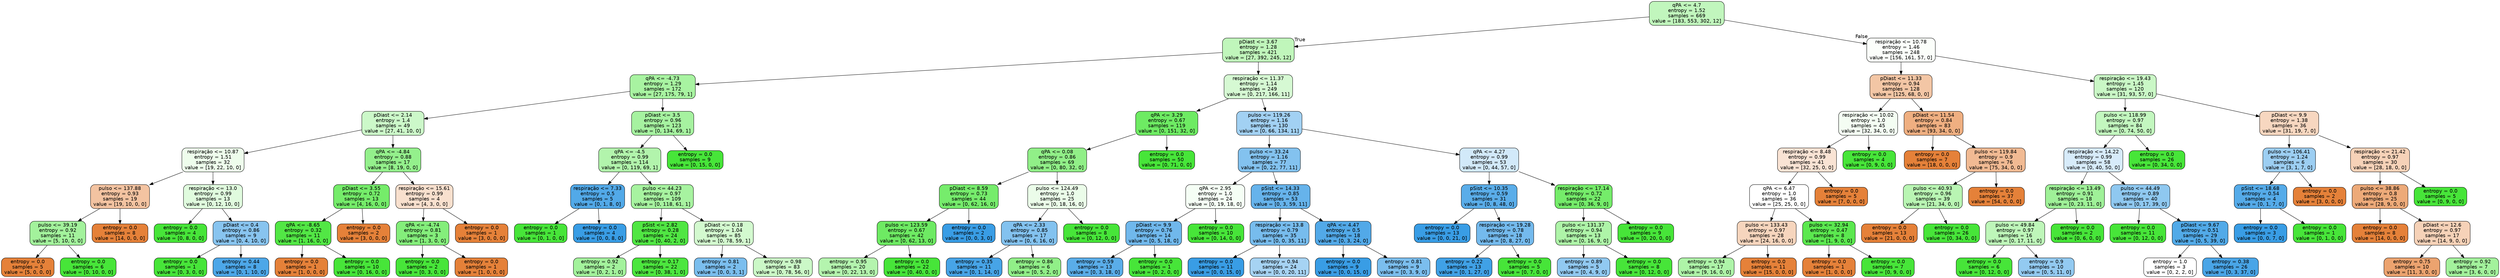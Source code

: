 digraph Tree {
node [shape=box, style="filled, rounded", color="black", fontname="helvetica"] ;
edge [fontname="helvetica"] ;
0 [label="qPA <= 4.7\nentropy = 1.52\nsamples = 669\nvalue = [183, 553, 302, 12]", fillcolor="#c1f6bd"] ;
1 [label="pDiast <= 3.67\nentropy = 1.28\nsamples = 421\nvalue = [27, 392, 245, 12]", fillcolor="#c0f6bb"] ;
0 -> 1 [labeldistance=2.5, labelangle=45, headlabel="True"] ;
2 [label="qPA <= -4.73\nentropy = 1.29\nsamples = 172\nvalue = [27, 175, 79, 1]", fillcolor="#a8f3a1"] ;
1 -> 2 ;
3 [label="pDiast <= 2.14\nentropy = 1.4\nsamples = 49\nvalue = [27, 41, 10, 0]", fillcolor="#ccf8c9"] ;
2 -> 3 ;
4 [label="respiração <= 10.87\nentropy = 1.51\nsamples = 32\nvalue = [19, 22, 10, 0]", fillcolor="#eefdec"] ;
3 -> 4 ;
5 [label="pulso <= 137.88\nentropy = 0.93\nsamples = 19\nvalue = [19, 10, 0, 0]", fillcolor="#f3c3a1"] ;
4 -> 5 ;
6 [label="pulso <= 39.19\nentropy = 0.92\nsamples = 11\nvalue = [5, 10, 0, 0]", fillcolor="#a3f29c"] ;
5 -> 6 ;
7 [label="entropy = 0.0\nsamples = 5\nvalue = [5, 0, 0, 0]", fillcolor="#e58139"] ;
6 -> 7 ;
8 [label="entropy = 0.0\nsamples = 6\nvalue = [0, 10, 0, 0]", fillcolor="#47e539"] ;
6 -> 8 ;
9 [label="entropy = 0.0\nsamples = 8\nvalue = [14, 0, 0, 0]", fillcolor="#e58139"] ;
5 -> 9 ;
10 [label="respiração <= 13.0\nentropy = 0.99\nsamples = 13\nvalue = [0, 12, 10, 0]", fillcolor="#e0fbde"] ;
4 -> 10 ;
11 [label="entropy = 0.0\nsamples = 4\nvalue = [0, 8, 0, 0]", fillcolor="#47e539"] ;
10 -> 11 ;
12 [label="pDiast <= 0.4\nentropy = 0.86\nsamples = 9\nvalue = [0, 4, 10, 0]", fillcolor="#88c4ef"] ;
10 -> 12 ;
13 [label="entropy = 0.0\nsamples = 1\nvalue = [0, 3, 0, 0]", fillcolor="#47e539"] ;
12 -> 13 ;
14 [label="entropy = 0.44\nsamples = 8\nvalue = [0, 1, 10, 0]", fillcolor="#4da7e8"] ;
12 -> 14 ;
15 [label="qPA <= -4.84\nentropy = 0.88\nsamples = 17\nvalue = [8, 19, 0, 0]", fillcolor="#94f08c"] ;
3 -> 15 ;
16 [label="pDiast <= 3.55\nentropy = 0.72\nsamples = 13\nvalue = [4, 16, 0, 0]", fillcolor="#75ec6a"] ;
15 -> 16 ;
17 [label="qPA <= -8.65\nentropy = 0.32\nsamples = 11\nvalue = [1, 16, 0, 0]", fillcolor="#52e745"] ;
16 -> 17 ;
18 [label="entropy = 0.0\nsamples = 1\nvalue = [1, 0, 0, 0]", fillcolor="#e58139"] ;
17 -> 18 ;
19 [label="entropy = 0.0\nsamples = 10\nvalue = [0, 16, 0, 0]", fillcolor="#47e539"] ;
17 -> 19 ;
20 [label="entropy = 0.0\nsamples = 2\nvalue = [3, 0, 0, 0]", fillcolor="#e58139"] ;
16 -> 20 ;
21 [label="respiração <= 15.61\nentropy = 0.99\nsamples = 4\nvalue = [4, 3, 0, 0]", fillcolor="#f8e0ce"] ;
15 -> 21 ;
22 [label="qPA <= -4.74\nentropy = 0.81\nsamples = 3\nvalue = [1, 3, 0, 0]", fillcolor="#84ee7b"] ;
21 -> 22 ;
23 [label="entropy = 0.0\nsamples = 2\nvalue = [0, 3, 0, 0]", fillcolor="#47e539"] ;
22 -> 23 ;
24 [label="entropy = 0.0\nsamples = 1\nvalue = [1, 0, 0, 0]", fillcolor="#e58139"] ;
22 -> 24 ;
25 [label="entropy = 0.0\nsamples = 1\nvalue = [3, 0, 0, 0]", fillcolor="#e58139"] ;
21 -> 25 ;
26 [label="pDiast <= 3.5\nentropy = 0.96\nsamples = 123\nvalue = [0, 134, 69, 1]", fillcolor="#a6f2a0"] ;
2 -> 26 ;
27 [label="qPA <= -4.5\nentropy = 0.99\nsamples = 114\nvalue = [0, 119, 69, 1]", fillcolor="#b2f4ac"] ;
26 -> 27 ;
28 [label="respiração <= 7.33\nentropy = 0.5\nsamples = 5\nvalue = [0, 1, 8, 0]", fillcolor="#52a9e8"] ;
27 -> 28 ;
29 [label="entropy = 0.0\nsamples = 1\nvalue = [0, 1, 0, 0]", fillcolor="#47e539"] ;
28 -> 29 ;
30 [label="entropy = 0.0\nsamples = 4\nvalue = [0, 0, 8, 0]", fillcolor="#399de5"] ;
28 -> 30 ;
31 [label="pulso <= 44.23\nentropy = 0.97\nsamples = 109\nvalue = [0, 118, 61, 1]", fillcolor="#a7f3a0"] ;
27 -> 31 ;
32 [label="pSist <= 2.82\nentropy = 0.28\nsamples = 24\nvalue = [0, 40, 2, 0]", fillcolor="#50e643"] ;
31 -> 32 ;
33 [label="entropy = 0.92\nsamples = 2\nvalue = [0, 2, 1, 0]", fillcolor="#a3f29c"] ;
32 -> 33 ;
34 [label="entropy = 0.17\nsamples = 22\nvalue = [0, 38, 1, 0]", fillcolor="#4ce63e"] ;
32 -> 34 ;
35 [label="pDiast <= 0.18\nentropy = 1.04\nsamples = 85\nvalue = [0, 78, 59, 1]", fillcolor="#d3f9cf"] ;
31 -> 35 ;
36 [label="entropy = 0.81\nsamples = 2\nvalue = [0, 0, 3, 1]", fillcolor="#7bbeee"] ;
35 -> 36 ;
37 [label="entropy = 0.98\nsamples = 83\nvalue = [0, 78, 56, 0]", fillcolor="#cbf8c7"] ;
35 -> 37 ;
38 [label="entropy = 0.0\nsamples = 9\nvalue = [0, 15, 0, 0]", fillcolor="#47e539"] ;
26 -> 38 ;
39 [label="respiração <= 11.37\nentropy = 1.14\nsamples = 249\nvalue = [0, 217, 166, 11]", fillcolor="#d6f9d3"] ;
1 -> 39 ;
40 [label="qPA <= 3.29\nentropy = 0.67\nsamples = 119\nvalue = [0, 151, 32, 0]", fillcolor="#6eeb63"] ;
39 -> 40 ;
41 [label="qPA <= 0.08\nentropy = 0.86\nsamples = 69\nvalue = [0, 80, 32, 0]", fillcolor="#91ef88"] ;
40 -> 41 ;
42 [label="pDiast <= 8.59\nentropy = 0.73\nsamples = 44\nvalue = [0, 62, 16, 0]", fillcolor="#76ec6c"] ;
41 -> 42 ;
43 [label="pulso <= 123.59\nentropy = 0.67\nsamples = 42\nvalue = [0, 62, 13, 0]", fillcolor="#6eea63"] ;
42 -> 43 ;
44 [label="entropy = 0.95\nsamples = 20\nvalue = [0, 22, 13, 0]", fillcolor="#b4f4ae"] ;
43 -> 44 ;
45 [label="entropy = 0.0\nsamples = 22\nvalue = [0, 40, 0, 0]", fillcolor="#47e539"] ;
43 -> 45 ;
46 [label="entropy = 0.0\nsamples = 2\nvalue = [0, 0, 3, 0]", fillcolor="#399de5"] ;
42 -> 46 ;
47 [label="pulso <= 124.49\nentropy = 1.0\nsamples = 25\nvalue = [0, 18, 16, 0]", fillcolor="#ebfce9"] ;
41 -> 47 ;
48 [label="qPA <= 2.33\nentropy = 0.85\nsamples = 17\nvalue = [0, 6, 16, 0]", fillcolor="#83c2ef"] ;
47 -> 48 ;
49 [label="entropy = 0.35\nsamples = 11\nvalue = [0, 1, 14, 0]", fillcolor="#47a4e7"] ;
48 -> 49 ;
50 [label="entropy = 0.86\nsamples = 6\nvalue = [0, 5, 2, 0]", fillcolor="#91ef88"] ;
48 -> 50 ;
51 [label="entropy = 0.0\nsamples = 8\nvalue = [0, 12, 0, 0]", fillcolor="#47e539"] ;
47 -> 51 ;
52 [label="entropy = 0.0\nsamples = 50\nvalue = [0, 71, 0, 0]", fillcolor="#47e539"] ;
40 -> 52 ;
53 [label="pulso <= 119.26\nentropy = 1.16\nsamples = 130\nvalue = [0, 66, 134, 11]", fillcolor="#a2d1f3"] ;
39 -> 53 ;
54 [label="pulso <= 33.24\nentropy = 1.16\nsamples = 77\nvalue = [0, 22, 77, 11]", fillcolor="#83c2ef"] ;
53 -> 54 ;
55 [label="qPA <= 2.95\nentropy = 1.0\nsamples = 24\nvalue = [0, 19, 18, 0]", fillcolor="#f5fef5"] ;
54 -> 55 ;
56 [label="pDiast <= 9.9\nentropy = 0.76\nsamples = 14\nvalue = [0, 5, 18, 0]", fillcolor="#70b8ec"] ;
55 -> 56 ;
57 [label="entropy = 0.59\nsamples = 13\nvalue = [0, 3, 18, 0]", fillcolor="#5aade9"] ;
56 -> 57 ;
58 [label="entropy = 0.0\nsamples = 1\nvalue = [0, 2, 0, 0]", fillcolor="#47e539"] ;
56 -> 58 ;
59 [label="entropy = 0.0\nsamples = 10\nvalue = [0, 14, 0, 0]", fillcolor="#47e539"] ;
55 -> 59 ;
60 [label="pSist <= 14.33\nentropy = 0.85\nsamples = 53\nvalue = [0, 3, 59, 11]", fillcolor="#66b3eb"] ;
54 -> 60 ;
61 [label="respiração <= 13.8\nentropy = 0.79\nsamples = 35\nvalue = [0, 0, 35, 11]", fillcolor="#77bced"] ;
60 -> 61 ;
62 [label="entropy = 0.0\nsamples = 11\nvalue = [0, 0, 15, 0]", fillcolor="#399de5"] ;
61 -> 62 ;
63 [label="entropy = 0.94\nsamples = 24\nvalue = [0, 0, 20, 11]", fillcolor="#a6d3f3"] ;
61 -> 63 ;
64 [label="qPA <= 4.47\nentropy = 0.5\nsamples = 18\nvalue = [0, 3, 24, 0]", fillcolor="#52a9e8"] ;
60 -> 64 ;
65 [label="entropy = 0.0\nsamples = 9\nvalue = [0, 0, 15, 0]", fillcolor="#399de5"] ;
64 -> 65 ;
66 [label="entropy = 0.81\nsamples = 9\nvalue = [0, 3, 9, 0]", fillcolor="#7bbeee"] ;
64 -> 66 ;
67 [label="qPA <= 4.27\nentropy = 0.99\nsamples = 53\nvalue = [0, 44, 57, 0]", fillcolor="#d2e9f9"] ;
53 -> 67 ;
68 [label="pSist <= 10.35\nentropy = 0.59\nsamples = 31\nvalue = [0, 8, 48, 0]", fillcolor="#5aade9"] ;
67 -> 68 ;
69 [label="entropy = 0.0\nsamples = 13\nvalue = [0, 0, 21, 0]", fillcolor="#399de5"] ;
68 -> 69 ;
70 [label="respiração <= 19.28\nentropy = 0.78\nsamples = 18\nvalue = [0, 8, 27, 0]", fillcolor="#74baed"] ;
68 -> 70 ;
71 [label="entropy = 0.22\nsamples = 13\nvalue = [0, 1, 27, 0]", fillcolor="#40a1e6"] ;
70 -> 71 ;
72 [label="entropy = 0.0\nsamples = 5\nvalue = [0, 7, 0, 0]", fillcolor="#47e539"] ;
70 -> 72 ;
73 [label="respiração <= 17.14\nentropy = 0.72\nsamples = 22\nvalue = [0, 36, 9, 0]", fillcolor="#75ec6a"] ;
67 -> 73 ;
74 [label="pulso <= 131.37\nentropy = 0.94\nsamples = 13\nvalue = [0, 16, 9, 0]", fillcolor="#aef4a8"] ;
73 -> 74 ;
75 [label="entropy = 0.89\nsamples = 5\nvalue = [0, 4, 9, 0]", fillcolor="#91c9f1"] ;
74 -> 75 ;
76 [label="entropy = 0.0\nsamples = 8\nvalue = [0, 12, 0, 0]", fillcolor="#47e539"] ;
74 -> 76 ;
77 [label="entropy = 0.0\nsamples = 9\nvalue = [0, 20, 0, 0]", fillcolor="#47e539"] ;
73 -> 77 ;
78 [label="respiração <= 10.78\nentropy = 1.46\nsamples = 248\nvalue = [156, 161, 57, 0]", fillcolor="#fbfefa"] ;
0 -> 78 [labeldistance=2.5, labelangle=-45, headlabel="False"] ;
79 [label="pDiast <= 11.33\nentropy = 0.94\nsamples = 128\nvalue = [125, 68, 0, 0]", fillcolor="#f3c6a5"] ;
78 -> 79 ;
80 [label="respiração <= 10.02\nentropy = 1.0\nsamples = 45\nvalue = [32, 34, 0, 0]", fillcolor="#f4fdf3"] ;
79 -> 80 ;
81 [label="respiração <= 8.48\nentropy = 0.99\nsamples = 41\nvalue = [32, 25, 0, 0]", fillcolor="#f9e3d4"] ;
80 -> 81 ;
82 [label="qPA <= 6.47\nentropy = 1.0\nsamples = 36\nvalue = [25, 25, 0, 0]", fillcolor="#ffffff"] ;
81 -> 82 ;
83 [label="pulso <= 133.43\nentropy = 0.97\nsamples = 28\nvalue = [24, 16, 0, 0]", fillcolor="#f6d5bd"] ;
82 -> 83 ;
84 [label="entropy = 0.94\nsamples = 17\nvalue = [9, 16, 0, 0]", fillcolor="#aef4a8"] ;
83 -> 84 ;
85 [label="entropy = 0.0\nsamples = 11\nvalue = [15, 0, 0, 0]", fillcolor="#e58139"] ;
83 -> 85 ;
86 [label="pulso <= 32.94\nentropy = 0.47\nsamples = 8\nvalue = [1, 9, 0, 0]", fillcolor="#5be84f"] ;
82 -> 86 ;
87 [label="entropy = 0.0\nsamples = 1\nvalue = [1, 0, 0, 0]", fillcolor="#e58139"] ;
86 -> 87 ;
88 [label="entropy = 0.0\nsamples = 7\nvalue = [0, 9, 0, 0]", fillcolor="#47e539"] ;
86 -> 88 ;
89 [label="entropy = 0.0\nsamples = 5\nvalue = [7, 0, 0, 0]", fillcolor="#e58139"] ;
81 -> 89 ;
90 [label="entropy = 0.0\nsamples = 4\nvalue = [0, 9, 0, 0]", fillcolor="#47e539"] ;
80 -> 90 ;
91 [label="pDiast <= 11.54\nentropy = 0.84\nsamples = 83\nvalue = [93, 34, 0, 0]", fillcolor="#efaf81"] ;
79 -> 91 ;
92 [label="entropy = 0.0\nsamples = 7\nvalue = [18, 0, 0, 0]", fillcolor="#e58139"] ;
91 -> 92 ;
93 [label="pulso <= 119.84\nentropy = 0.9\nsamples = 76\nvalue = [75, 34, 0, 0]", fillcolor="#f1ba93"] ;
91 -> 93 ;
94 [label="pulso <= 40.93\nentropy = 0.96\nsamples = 39\nvalue = [21, 34, 0, 0]", fillcolor="#b9f5b3"] ;
93 -> 94 ;
95 [label="entropy = 0.0\nsamples = 13\nvalue = [21, 0, 0, 0]", fillcolor="#e58139"] ;
94 -> 95 ;
96 [label="entropy = 0.0\nsamples = 26\nvalue = [0, 34, 0, 0]", fillcolor="#47e539"] ;
94 -> 96 ;
97 [label="entropy = 0.0\nsamples = 37\nvalue = [54, 0, 0, 0]", fillcolor="#e58139"] ;
93 -> 97 ;
98 [label="respiração <= 19.43\nentropy = 1.45\nsamples = 120\nvalue = [31, 93, 57, 0]", fillcolor="#caf7c6"] ;
78 -> 98 ;
99 [label="pulso <= 118.99\nentropy = 0.97\nsamples = 84\nvalue = [0, 74, 50, 0]", fillcolor="#c3f7bf"] ;
98 -> 99 ;
100 [label="respiração <= 14.22\nentropy = 0.99\nsamples = 58\nvalue = [0, 40, 50, 0]", fillcolor="#d7ebfa"] ;
99 -> 100 ;
101 [label="respiração <= 13.49\nentropy = 0.91\nsamples = 18\nvalue = [0, 23, 11, 0]", fillcolor="#9ff198"] ;
100 -> 101 ;
102 [label="pulso <= 49.84\nentropy = 0.97\nsamples = 16\nvalue = [0, 17, 11, 0]", fillcolor="#bef6b9"] ;
101 -> 102 ;
103 [label="entropy = 0.0\nsamples = 6\nvalue = [0, 12, 0, 0]", fillcolor="#47e539"] ;
102 -> 103 ;
104 [label="entropy = 0.9\nsamples = 10\nvalue = [0, 5, 11, 0]", fillcolor="#93caf1"] ;
102 -> 104 ;
105 [label="entropy = 0.0\nsamples = 2\nvalue = [0, 6, 0, 0]", fillcolor="#47e539"] ;
101 -> 105 ;
106 [label="pulso <= 44.49\nentropy = 0.89\nsamples = 40\nvalue = [0, 17, 39, 0]", fillcolor="#8fc8f0"] ;
100 -> 106 ;
107 [label="entropy = 0.0\nsamples = 11\nvalue = [0, 12, 0, 0]", fillcolor="#47e539"] ;
106 -> 107 ;
108 [label="pDiast <= 9.67\nentropy = 0.51\nsamples = 29\nvalue = [0, 5, 39, 0]", fillcolor="#52aae8"] ;
106 -> 108 ;
109 [label="entropy = 1.0\nsamples = 3\nvalue = [0, 2, 2, 0]", fillcolor="#ffffff"] ;
108 -> 109 ;
110 [label="entropy = 0.38\nsamples = 26\nvalue = [0, 3, 37, 0]", fillcolor="#49a5e7"] ;
108 -> 110 ;
111 [label="entropy = 0.0\nsamples = 26\nvalue = [0, 34, 0, 0]", fillcolor="#47e539"] ;
99 -> 111 ;
112 [label="pDiast <= 9.9\nentropy = 1.38\nsamples = 36\nvalue = [31, 19, 7, 0]", fillcolor="#f7d7c0"] ;
98 -> 112 ;
113 [label="pulso <= 106.41\nentropy = 1.24\nsamples = 6\nvalue = [3, 1, 7, 0]", fillcolor="#9ccef2"] ;
112 -> 113 ;
114 [label="pSist <= 18.68\nentropy = 0.54\nsamples = 4\nvalue = [0, 1, 7, 0]", fillcolor="#55abe9"] ;
113 -> 114 ;
115 [label="entropy = 0.0\nsamples = 3\nvalue = [0, 0, 7, 0]", fillcolor="#399de5"] ;
114 -> 115 ;
116 [label="entropy = 0.0\nsamples = 1\nvalue = [0, 1, 0, 0]", fillcolor="#47e539"] ;
114 -> 116 ;
117 [label="entropy = 0.0\nsamples = 2\nvalue = [3, 0, 0, 0]", fillcolor="#e58139"] ;
113 -> 117 ;
118 [label="respiração <= 21.42\nentropy = 0.97\nsamples = 30\nvalue = [28, 18, 0, 0]", fillcolor="#f6d2b8"] ;
112 -> 118 ;
119 [label="pulso <= 38.86\nentropy = 0.8\nsamples = 25\nvalue = [28, 9, 0, 0]", fillcolor="#edaa79"] ;
118 -> 119 ;
120 [label="entropy = 0.0\nsamples = 8\nvalue = [14, 0, 0, 0]", fillcolor="#e58139"] ;
119 -> 120 ;
121 [label="pDiast <= 12.6\nentropy = 0.97\nsamples = 17\nvalue = [14, 9, 0, 0]", fillcolor="#f6d2b8"] ;
119 -> 121 ;
122 [label="entropy = 0.75\nsamples = 10\nvalue = [11, 3, 0, 0]", fillcolor="#eca36f"] ;
121 -> 122 ;
123 [label="entropy = 0.92\nsamples = 7\nvalue = [3, 6, 0, 0]", fillcolor="#a3f29c"] ;
121 -> 123 ;
124 [label="entropy = 0.0\nsamples = 5\nvalue = [0, 9, 0, 0]", fillcolor="#47e539"] ;
118 -> 124 ;
}